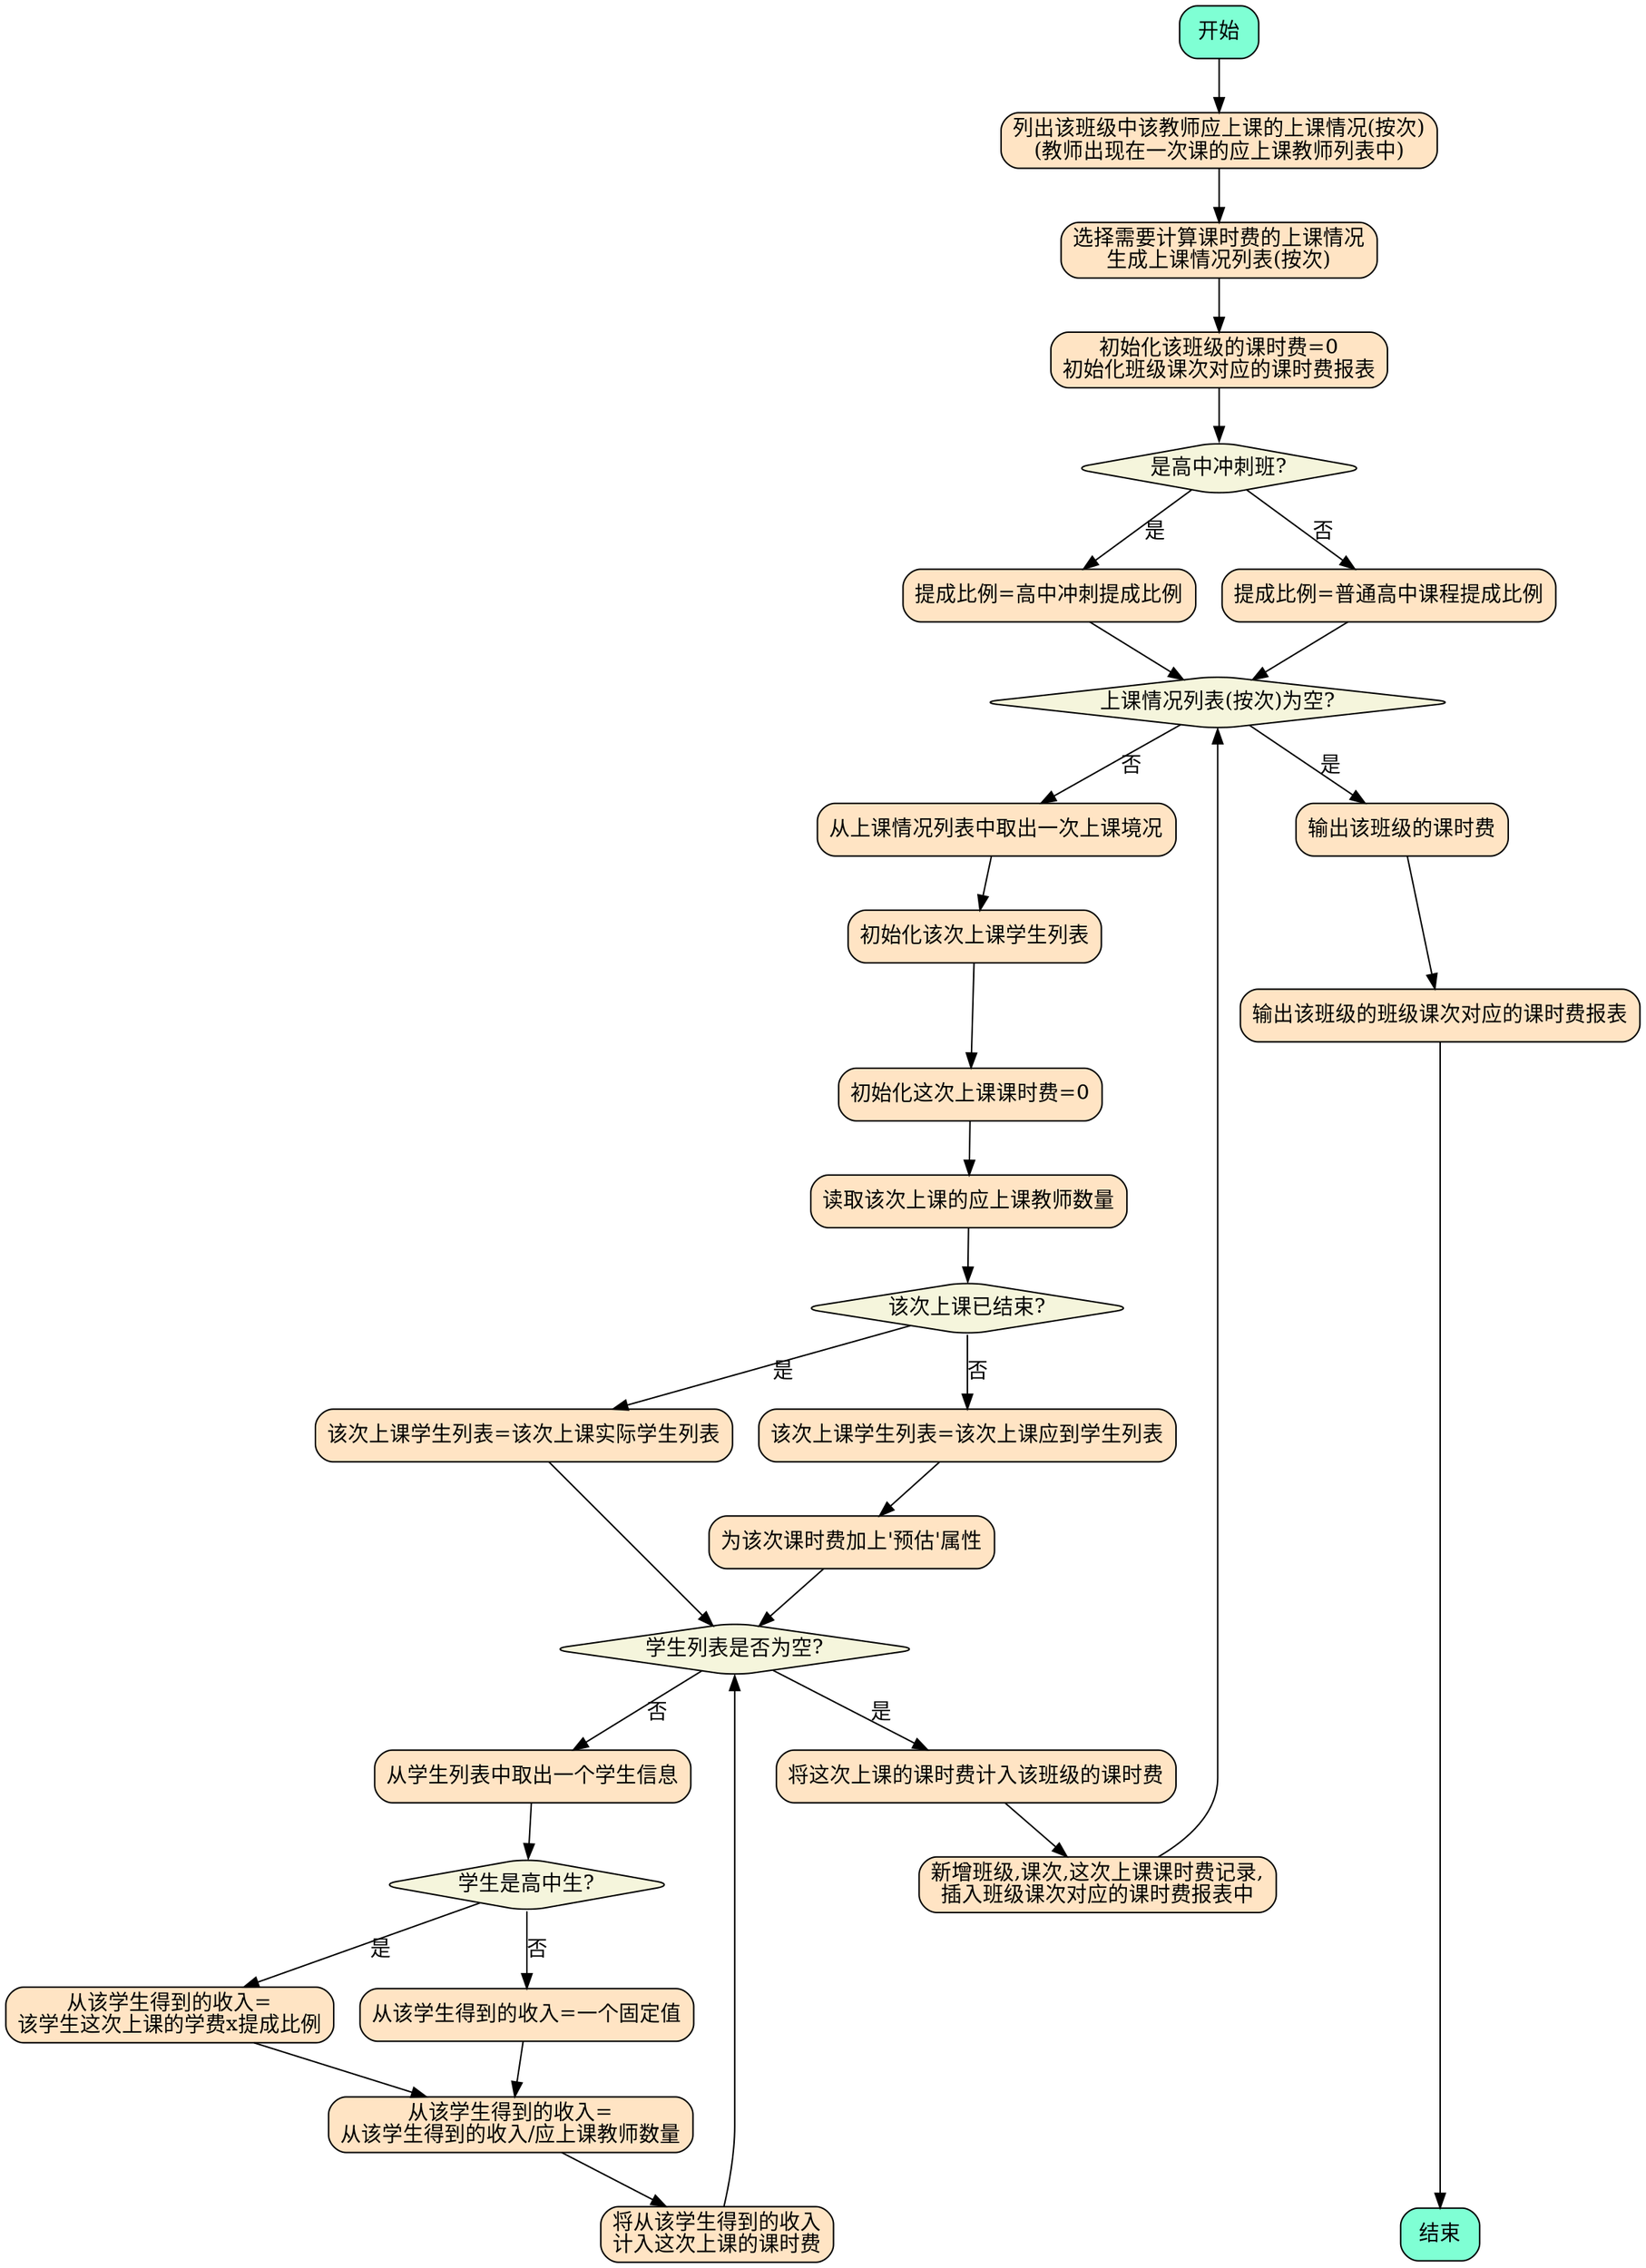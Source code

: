 digraph {
    node [shape="box", style="rounded,filled", fillcolor="aquamarine"]
        start[label="开始"];
        end[label="结束"];

    node [shape="box", style="rounded,filled", fillcolor="bisque"]
        s1[label="列出该班级中该教师应上课的上课情况(按次)\n(教师出现在一次课的应上课教师列表中)"];
        s2[label="选择需要计算课时费的上课情况\n生成上课情况列表(按次)"];
        s3[label="初始化该班级的课时费=0\n初始化班级课次对应的课时费报表"];
        s_c1_y1[label="提成比例=高中冲刺提成比例"];
        s_c1_n1[label="提成比例=普通高中课程提成比例"];
        s_c2_y1[label="输出该班级的课时费"];
        s_c2_y2[label="输出该班级的班级课次对应的课时费报表"];
        s_c2_n1[label="从上课情况列表中取出一次上课境况"];
        s_c2_n2[label="初始化该次上课学生列表"];
        s_c2_n3[label="初始化这次上课课时费=0"];
        s_c2_n4[label="读取该次上课的应上课教师数量"];
        s_c3_y1[label="该次上课学生列表=该次上课实际学生列表"];
        s_c3_n1[label="该次上课学生列表=该次上课应到学生列表"];
        s_c3_n2[label="为该次课时费加上'预估'属性"];
        s_c4_y1[label="将这次上课的课时费计入该班级的课时费"];
        s_c4_y2[label="新增班级,课次,这次上课课时费记录,\n插入班级课次对应的课时费报表中"];
        s_c4_n1[label="从学生列表中取出一个学生信息"];
        s_c5_y1[label="从该学生得到的收入=\n该学生这次上课的学费x提成比例"];
        s_c5_n1[label="从该学生得到的收入=一个固定值"];
        s_c5_after_1[label="从该学生得到的收入=\n从该学生得到的收入/应上课教师数量"];
        s_c5_after_2[label="将从该学生得到的收入\n计入这次上课的课时费"];
    
    node [shape="diamond", style="rounded,filled", fillcolor="beige"]
        c1[label="是高中冲刺班?"];
        c2[label="上课情况列表(按次)为空?"];
        c3[label="该次上课已结束?"];
        c4[label="学生列表是否为空?"];
        c5[label="学生是高中生?"];

    start -> s1 -> s2 -> s3 -> c1;
    c1 -> s_c1_y1[label="是"];
    c1 -> s_c1_n1[label="否"];
    s_c1_y1 -> c2;
    s_c1_n1 -> c2;

    c2 -> s_c2_y1[label="是"];
    c2 -> s_c2_n1[label="否"];
    s_c2_y1 -> s_c2_y2 -> end;

    s_c2_n1 -> s_c2_n2 -> s_c2_n3 -> s_c2_n4 -> c3;

    c3 -> s_c3_y1[label="是"];
    c3 -> s_c3_n1[label="否"];

    s_c3_y1 -> c4;
    s_c3_n1 -> s_c3_n2 -> c4;


    c4 -> s_c4_y1[label="是"];
    c4 -> s_c4_n1[label="否"];
  
    s_c4_y1 -> s_c4_y2 -> c2;
    s_c4_n1 -> c5;
    c5 -> s_c5_y1[label="是"];
    c5 -> s_c5_n1[label="否"];
    s_c5_y1 -> s_c5_after_1;
    s_c5_n1 -> s_c5_after_1;
    s_c5_after_1 -> s_c5_after_2 -> c4;

    {rank=same s_c3_y1 s_c3_n1}
    {rank=max end}
}
